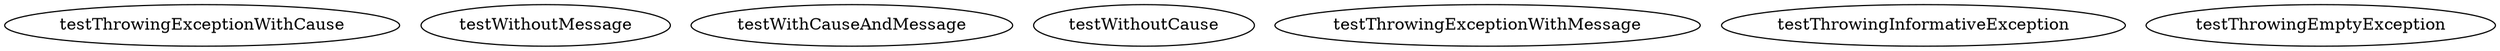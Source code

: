 digraph G {
testThrowingExceptionWithCause;
testWithoutMessage;
testWithCauseAndMessage;
testWithoutCause;
testThrowingExceptionWithMessage;
testThrowingInformativeException;
testThrowingEmptyException;
}
